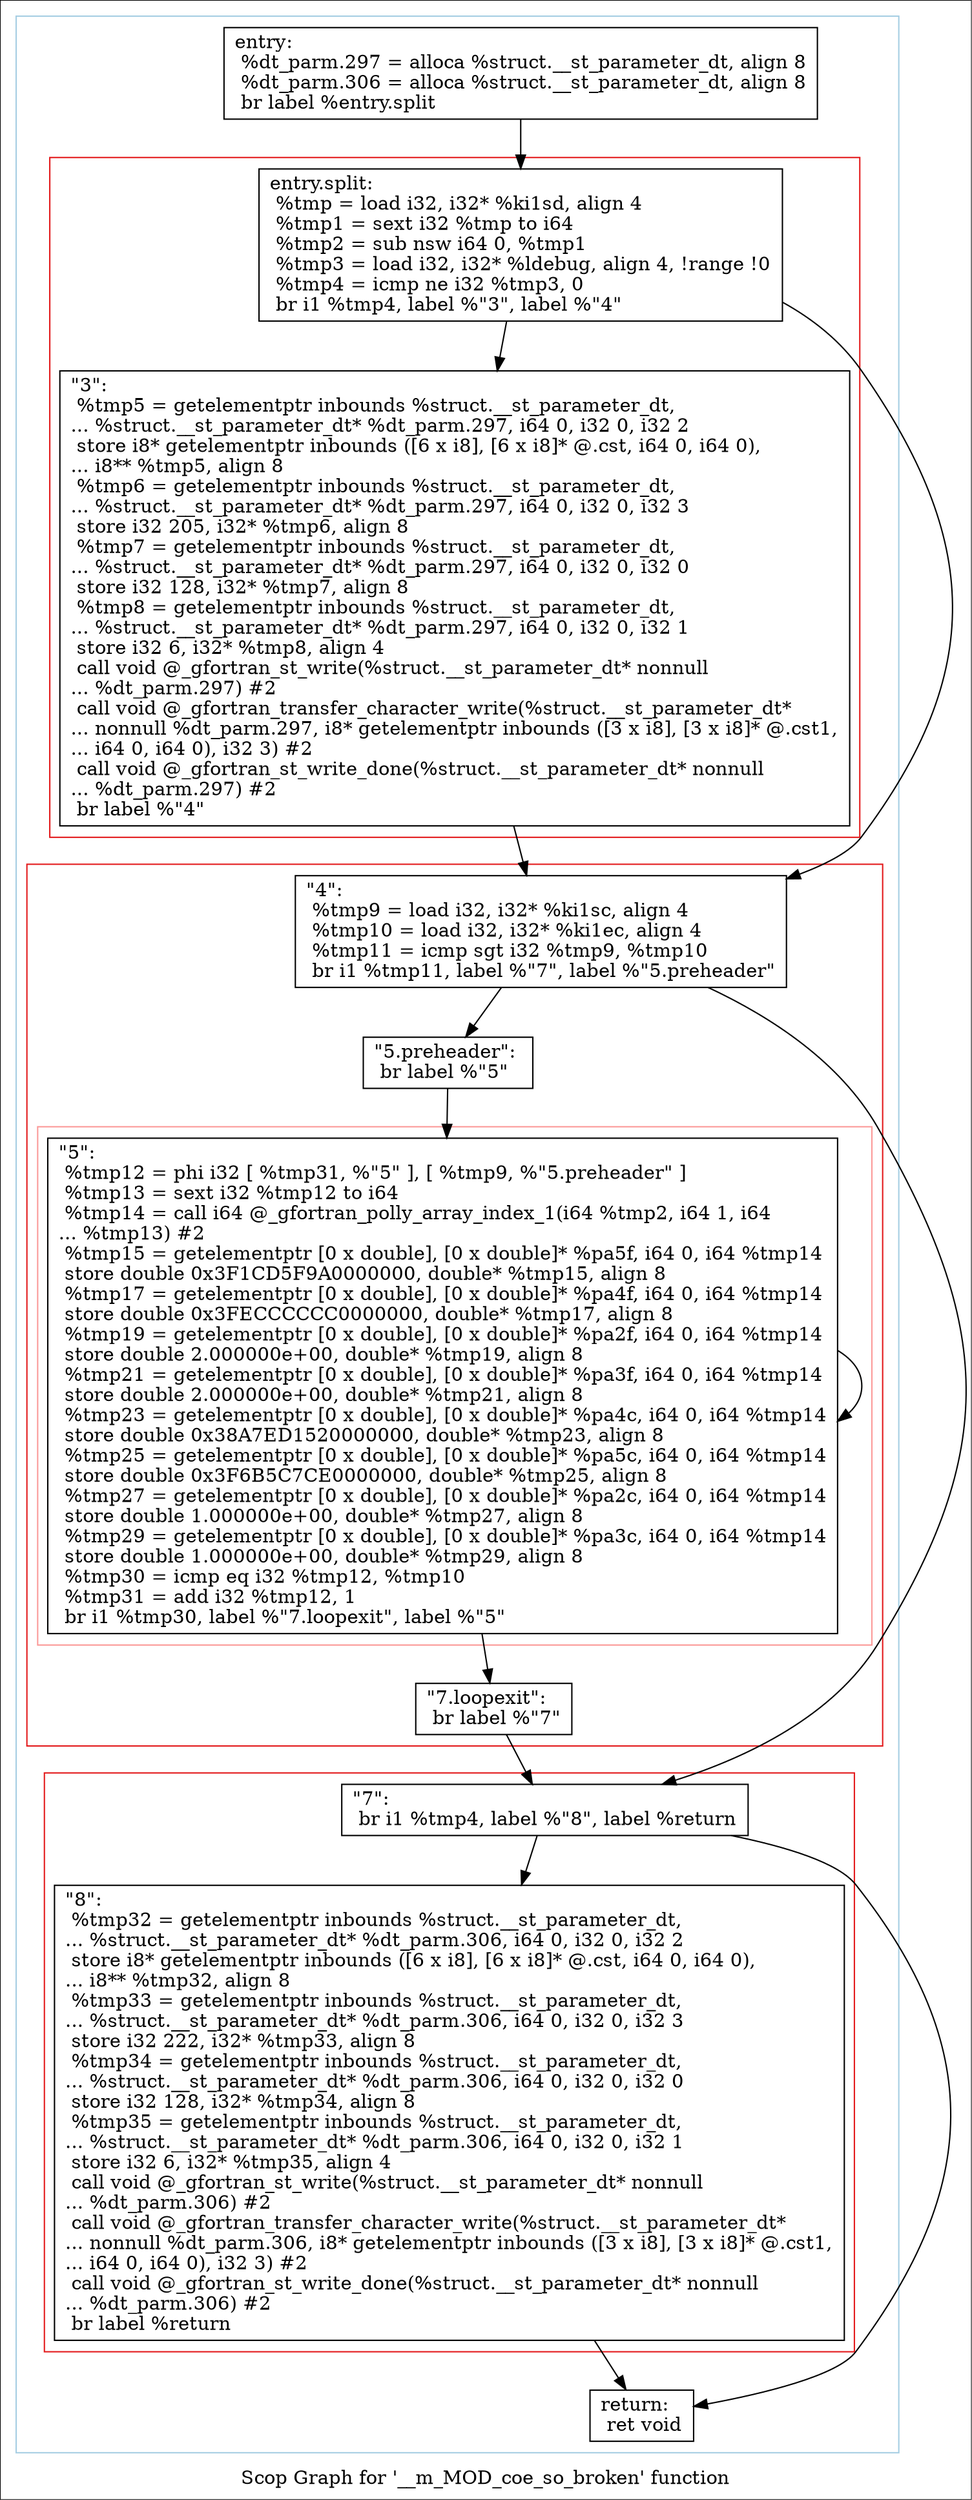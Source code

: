 digraph "Scop Graph for '__m_MOD_coe_so_broken' function" {
	label="Scop Graph for '__m_MOD_coe_so_broken' function";

	Node0xed8cf0 [shape=record,label="{entry:\l  %dt_parm.297 = alloca %struct.__st_parameter_dt, align 8\l  %dt_parm.306 = alloca %struct.__st_parameter_dt, align 8\l  br label %entry.split\l}"];
	Node0xed8cf0 -> Node0xfd6990;
	Node0xfd6990 [shape=record,label="{entry.split:                                      \l  %tmp = load i32, i32* %ki1sd, align 4\l  %tmp1 = sext i32 %tmp to i64\l  %tmp2 = sub nsw i64 0, %tmp1\l  %tmp3 = load i32, i32* %ldebug, align 4, !range !0\l  %tmp4 = icmp ne i32 %tmp3, 0\l  br i1 %tmp4, label %\"3\", label %\"4\"\l}"];
	Node0xfd6990 -> Node0xe0a1c0;
	Node0xfd6990 -> Node0xfacdc0;
	Node0xe0a1c0 [shape=record,label="{\"3\":                                              \l  %tmp5 = getelementptr inbounds %struct.__st_parameter_dt,\l... %struct.__st_parameter_dt* %dt_parm.297, i64 0, i32 0, i32 2\l  store i8* getelementptr inbounds ([6 x i8], [6 x i8]* @.cst, i64 0, i64 0),\l... i8** %tmp5, align 8\l  %tmp6 = getelementptr inbounds %struct.__st_parameter_dt,\l... %struct.__st_parameter_dt* %dt_parm.297, i64 0, i32 0, i32 3\l  store i32 205, i32* %tmp6, align 8\l  %tmp7 = getelementptr inbounds %struct.__st_parameter_dt,\l... %struct.__st_parameter_dt* %dt_parm.297, i64 0, i32 0, i32 0\l  store i32 128, i32* %tmp7, align 8\l  %tmp8 = getelementptr inbounds %struct.__st_parameter_dt,\l... %struct.__st_parameter_dt* %dt_parm.297, i64 0, i32 0, i32 1\l  store i32 6, i32* %tmp8, align 4\l  call void @_gfortran_st_write(%struct.__st_parameter_dt* nonnull\l... %dt_parm.297) #2\l  call void @_gfortran_transfer_character_write(%struct.__st_parameter_dt*\l... nonnull %dt_parm.297, i8* getelementptr inbounds ([3 x i8], [3 x i8]* @.cst1,\l... i64 0, i64 0), i32 3) #2\l  call void @_gfortran_st_write_done(%struct.__st_parameter_dt* nonnull\l... %dt_parm.297) #2\l  br label %\"4\"\l}"];
	Node0xe0a1c0 -> Node0xfacdc0;
	Node0xfacdc0 [shape=record,label="{\"4\":                                              \l  %tmp9 = load i32, i32* %ki1sc, align 4\l  %tmp10 = load i32, i32* %ki1ec, align 4\l  %tmp11 = icmp sgt i32 %tmp9, %tmp10\l  br i1 %tmp11, label %\"7\", label %\"5.preheader\"\l}"];
	Node0xfacdc0 -> Node0xfafb90;
	Node0xfacdc0 -> Node0xfd8de0;
	Node0xfafb90 [shape=record,label="{\"7\":                                              \l  br i1 %tmp4, label %\"8\", label %return\l}"];
	Node0xfafb90 -> Node0xf0d380;
	Node0xfafb90 -> Node0xfb0950;
	Node0xf0d380 [shape=record,label="{\"8\":                                              \l  %tmp32 = getelementptr inbounds %struct.__st_parameter_dt,\l... %struct.__st_parameter_dt* %dt_parm.306, i64 0, i32 0, i32 2\l  store i8* getelementptr inbounds ([6 x i8], [6 x i8]* @.cst, i64 0, i64 0),\l... i8** %tmp32, align 8\l  %tmp33 = getelementptr inbounds %struct.__st_parameter_dt,\l... %struct.__st_parameter_dt* %dt_parm.306, i64 0, i32 0, i32 3\l  store i32 222, i32* %tmp33, align 8\l  %tmp34 = getelementptr inbounds %struct.__st_parameter_dt,\l... %struct.__st_parameter_dt* %dt_parm.306, i64 0, i32 0, i32 0\l  store i32 128, i32* %tmp34, align 8\l  %tmp35 = getelementptr inbounds %struct.__st_parameter_dt,\l... %struct.__st_parameter_dt* %dt_parm.306, i64 0, i32 0, i32 1\l  store i32 6, i32* %tmp35, align 4\l  call void @_gfortran_st_write(%struct.__st_parameter_dt* nonnull\l... %dt_parm.306) #2\l  call void @_gfortran_transfer_character_write(%struct.__st_parameter_dt*\l... nonnull %dt_parm.306, i8* getelementptr inbounds ([3 x i8], [3 x i8]* @.cst1,\l... i64 0, i64 0), i32 3) #2\l  call void @_gfortran_st_write_done(%struct.__st_parameter_dt* nonnull\l... %dt_parm.306) #2\l  br label %return\l}"];
	Node0xf0d380 -> Node0xfb0950;
	Node0xfb0950 [shape=record,label="{return:                                           \l  ret void\l}"];
	Node0xfd8de0 [shape=record,label="{\"5.preheader\":                                    \l  br label %\"5\"\l}"];
	Node0xfd8de0 -> Node0xfd8290;
	Node0xfd8290 [shape=record,label="{\"5\":                                              \l  %tmp12 = phi i32 [ %tmp31, %\"5\" ], [ %tmp9, %\"5.preheader\" ]\l  %tmp13 = sext i32 %tmp12 to i64\l  %tmp14 = call i64 @_gfortran_polly_array_index_1(i64 %tmp2, i64 1, i64\l... %tmp13) #2\l  %tmp15 = getelementptr [0 x double], [0 x double]* %pa5f, i64 0, i64 %tmp14\l  store double 0x3F1CD5F9A0000000, double* %tmp15, align 8\l  %tmp17 = getelementptr [0 x double], [0 x double]* %pa4f, i64 0, i64 %tmp14\l  store double 0x3FECCCCCC0000000, double* %tmp17, align 8\l  %tmp19 = getelementptr [0 x double], [0 x double]* %pa2f, i64 0, i64 %tmp14\l  store double 2.000000e+00, double* %tmp19, align 8\l  %tmp21 = getelementptr [0 x double], [0 x double]* %pa3f, i64 0, i64 %tmp14\l  store double 2.000000e+00, double* %tmp21, align 8\l  %tmp23 = getelementptr [0 x double], [0 x double]* %pa4c, i64 0, i64 %tmp14\l  store double 0x38A7ED1520000000, double* %tmp23, align 8\l  %tmp25 = getelementptr [0 x double], [0 x double]* %pa5c, i64 0, i64 %tmp14\l  store double 0x3F6B5C7CE0000000, double* %tmp25, align 8\l  %tmp27 = getelementptr [0 x double], [0 x double]* %pa2c, i64 0, i64 %tmp14\l  store double 1.000000e+00, double* %tmp27, align 8\l  %tmp29 = getelementptr [0 x double], [0 x double]* %pa3c, i64 0, i64 %tmp14\l  store double 1.000000e+00, double* %tmp29, align 8\l  %tmp30 = icmp eq i32 %tmp12, %tmp10\l  %tmp31 = add i32 %tmp12, 1\l  br i1 %tmp30, label %\"7.loopexit\", label %\"5\"\l}"];
	Node0xfd8290 -> Node0xe2dbe0;
	Node0xfd8290 -> Node0xfd8290[constraint=false];
	Node0xe2dbe0 [shape=record,label="{\"7.loopexit\":                                     \l  br label %\"7\"\l}"];
	Node0xe2dbe0 -> Node0xfafb90;
	colorscheme = "paired12"
        subgraph cluster_0xf89340 {
          label = "";
          style = solid;
          color = 1
          subgraph cluster_0xf849a0 {
            label = "";
            style = solid;
            color = 6
            Node0xfd6990;
            Node0xe0a1c0;
          }
          subgraph cluster_0xf99080 {
            label = "";
            style = solid;
            color = 6
            subgraph cluster_0xf8cbd0 {
              label = "";
              style = solid;
              color = 5
              Node0xfd8290;
            }
            Node0xfacdc0;
            Node0xfd8de0;
            Node0xe2dbe0;
          }
          subgraph cluster_0xf62b80 {
            label = "";
            style = solid;
            color = 6
            Node0xfafb90;
            Node0xf0d380;
          }
          Node0xed8cf0;
          Node0xfb0950;
        }
}
